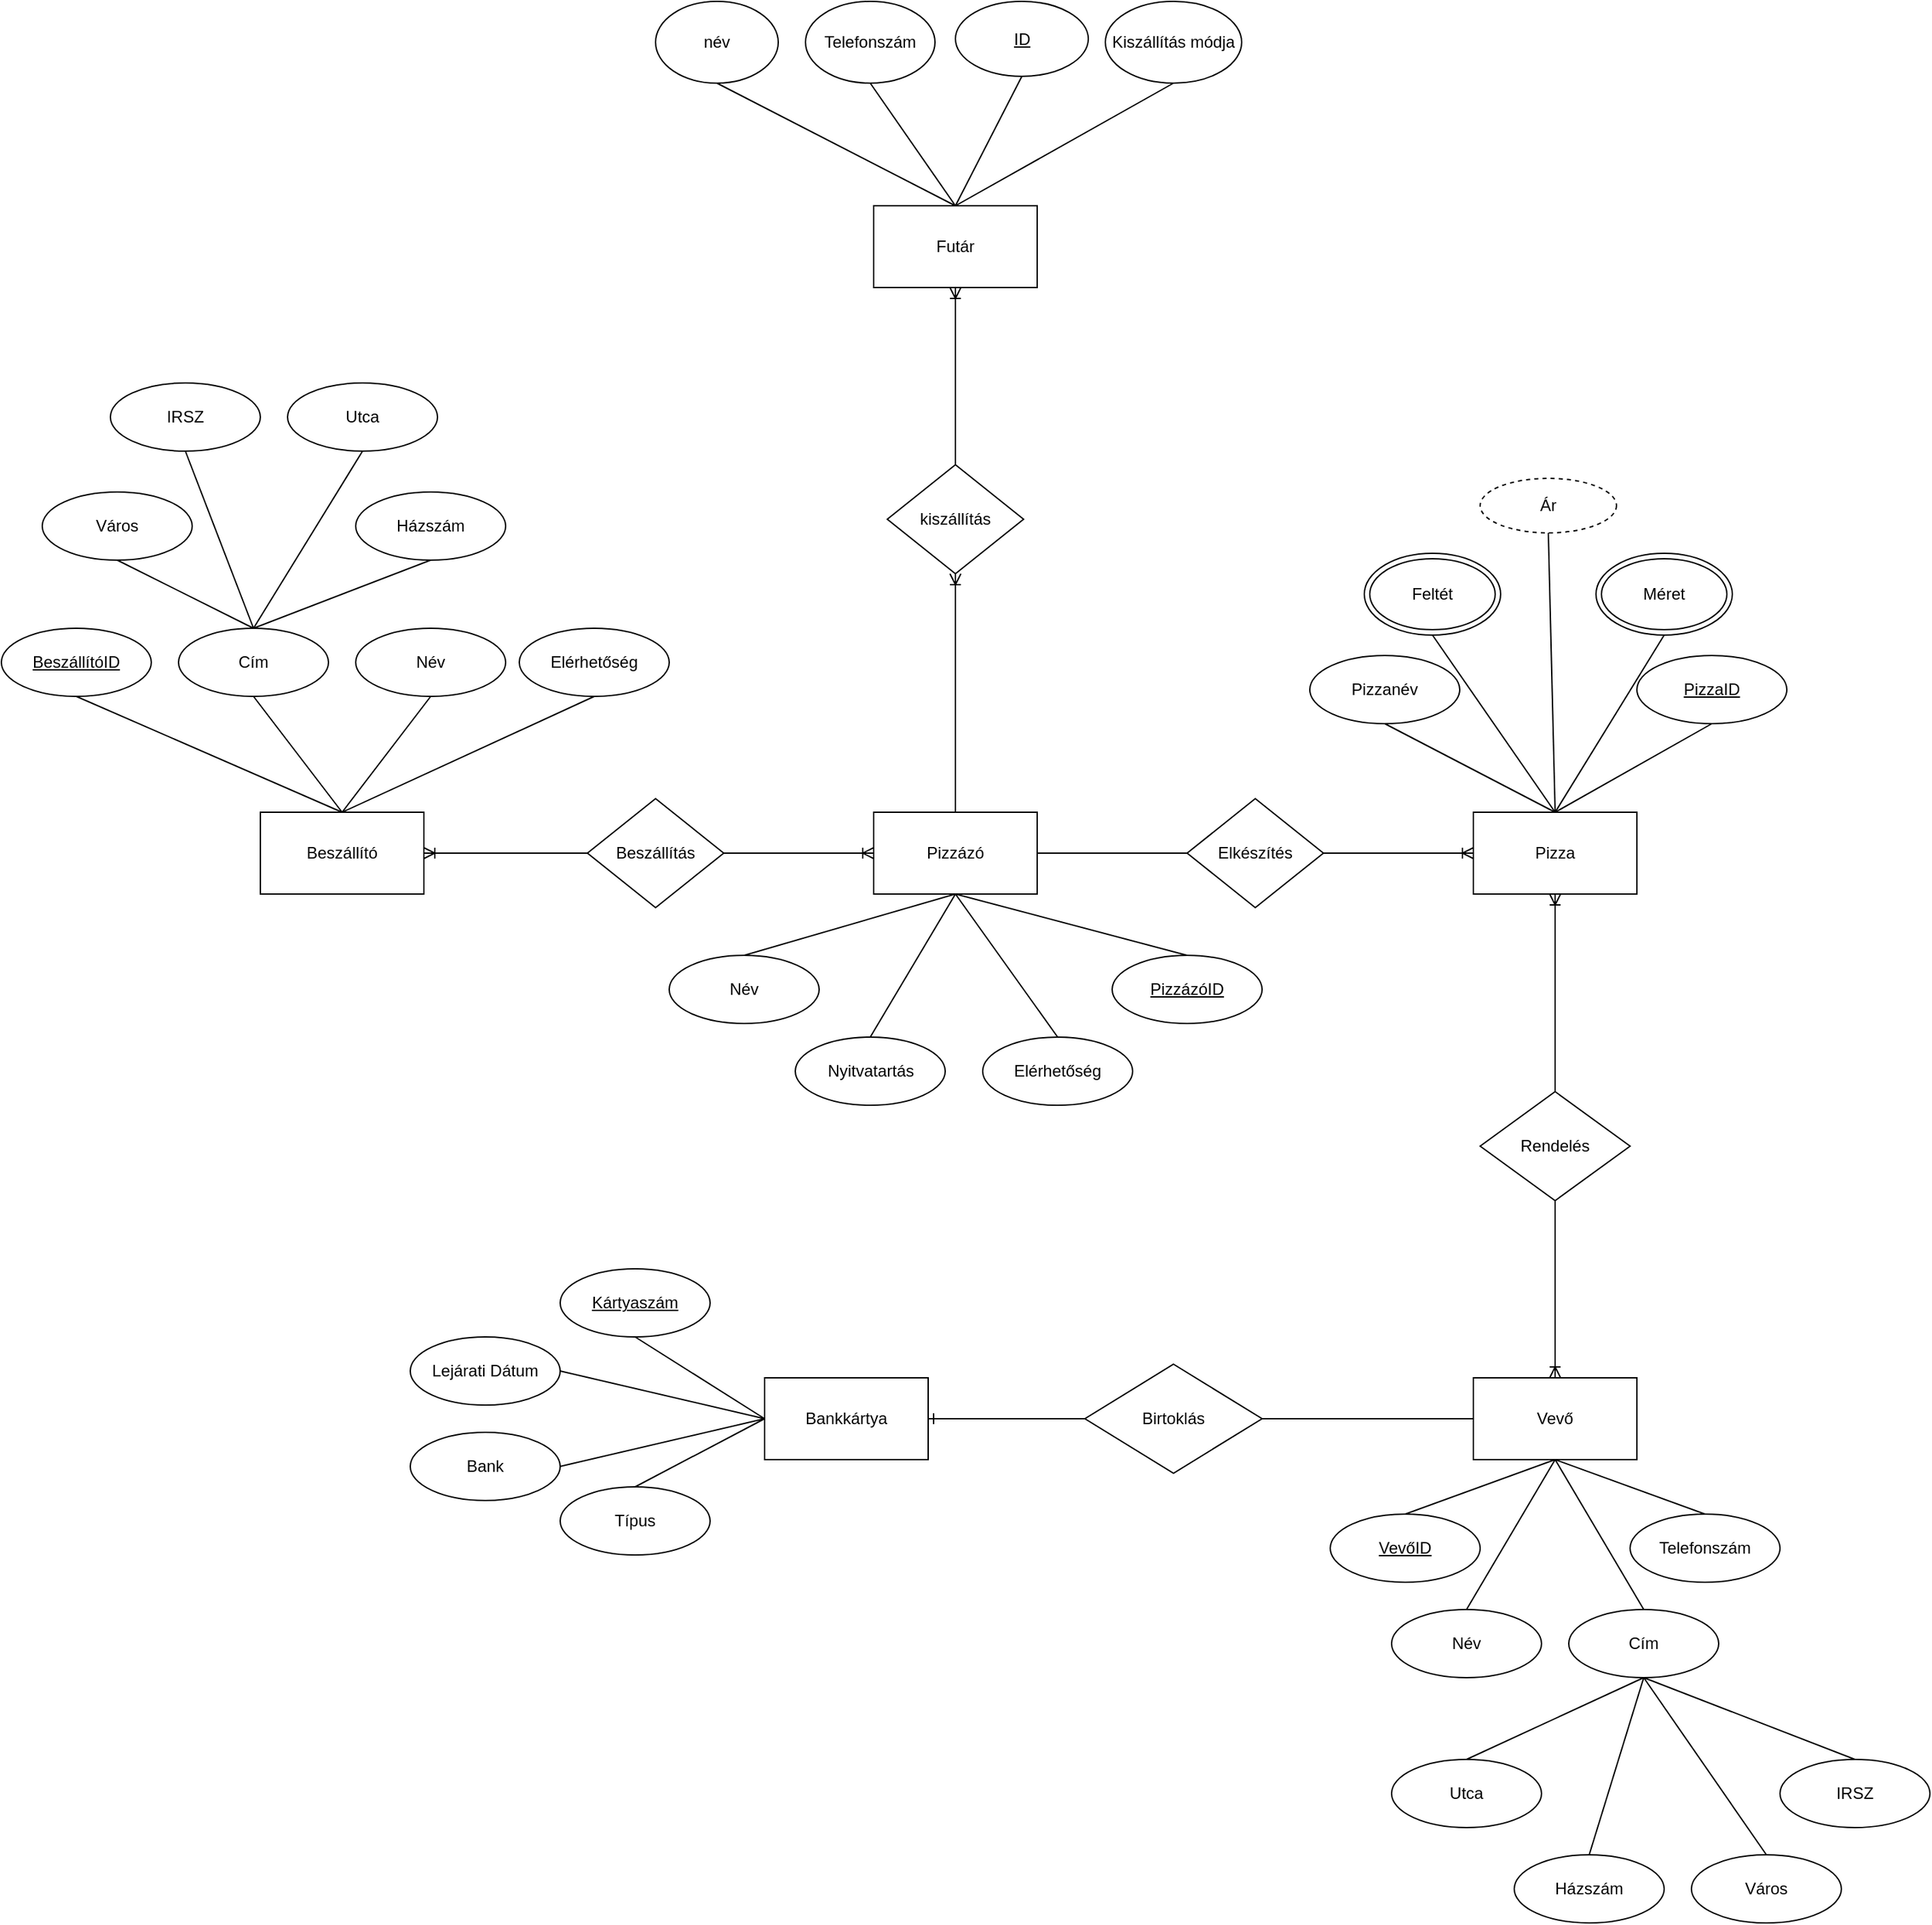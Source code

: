 <mxfile version="20.5.1" type="device"><diagram id="VxZ70AFHHrWSerUAvP18" name="1 oldal"><mxGraphModel dx="2249" dy="1923" grid="1" gridSize="10" guides="1" tooltips="1" connect="1" arrows="1" fold="1" page="1" pageScale="1" pageWidth="827" pageHeight="1169" math="0" shadow="0"><root><mxCell id="0"/><mxCell id="1" parent="0"/><mxCell id="uy7sEMHTyOz7NsWdHE6z-1" value="Futár" style="rounded=0;whiteSpace=wrap;html=1;" vertex="1" parent="1"><mxGeometry x="330" y="80" width="120" height="60" as="geometry"/></mxCell><mxCell id="uy7sEMHTyOz7NsWdHE6z-2" value="kiszállítás" style="rhombus;whiteSpace=wrap;html=1;" vertex="1" parent="1"><mxGeometry x="340" y="270" width="100" height="80" as="geometry"/></mxCell><mxCell id="uy7sEMHTyOz7NsWdHE6z-3" value="Pizzázó" style="rounded=0;whiteSpace=wrap;html=1;" vertex="1" parent="1"><mxGeometry x="330" y="525" width="120" height="60" as="geometry"/></mxCell><mxCell id="uy7sEMHTyOz7NsWdHE6z-5" value="név" style="ellipse;whiteSpace=wrap;html=1;" vertex="1" parent="1"><mxGeometry x="170" y="-70" width="90" height="60" as="geometry"/></mxCell><mxCell id="uy7sEMHTyOz7NsWdHE6z-6" value="Telefonszám" style="ellipse;whiteSpace=wrap;html=1;" vertex="1" parent="1"><mxGeometry x="280" y="-70" width="95" height="60" as="geometry"/></mxCell><mxCell id="uy7sEMHTyOz7NsWdHE6z-7" value="&lt;u&gt;ID&lt;/u&gt;" style="ellipse;whiteSpace=wrap;html=1;" vertex="1" parent="1"><mxGeometry x="390" y="-70" width="97.5" height="55" as="geometry"/></mxCell><mxCell id="uy7sEMHTyOz7NsWdHE6z-8" value="Kiszállítás módja" style="ellipse;whiteSpace=wrap;html=1;" vertex="1" parent="1"><mxGeometry x="500" y="-70" width="100" height="60" as="geometry"/></mxCell><mxCell id="uy7sEMHTyOz7NsWdHE6z-9" value="" style="endArrow=none;html=1;rounded=0;entryX=0.5;entryY=0;entryDx=0;entryDy=0;exitX=0.5;exitY=1;exitDx=0;exitDy=0;" edge="1" parent="1" source="uy7sEMHTyOz7NsWdHE6z-5" target="uy7sEMHTyOz7NsWdHE6z-1"><mxGeometry width="50" height="50" relative="1" as="geometry"><mxPoint x="390" y="210" as="sourcePoint"/><mxPoint x="440" y="160" as="targetPoint"/></mxGeometry></mxCell><mxCell id="uy7sEMHTyOz7NsWdHE6z-10" value="" style="endArrow=none;html=1;rounded=0;exitX=0.5;exitY=0;exitDx=0;exitDy=0;entryX=0.5;entryY=1;entryDx=0;entryDy=0;" edge="1" parent="1" source="uy7sEMHTyOz7NsWdHE6z-1" target="uy7sEMHTyOz7NsWdHE6z-6"><mxGeometry width="50" height="50" relative="1" as="geometry"><mxPoint x="390" y="210" as="sourcePoint"/><mxPoint x="440" y="160" as="targetPoint"/></mxGeometry></mxCell><mxCell id="uy7sEMHTyOz7NsWdHE6z-11" value="" style="endArrow=none;html=1;rounded=0;entryX=0.5;entryY=0;entryDx=0;entryDy=0;exitX=0.5;exitY=1;exitDx=0;exitDy=0;" edge="1" parent="1" source="uy7sEMHTyOz7NsWdHE6z-7" target="uy7sEMHTyOz7NsWdHE6z-1"><mxGeometry width="50" height="50" relative="1" as="geometry"><mxPoint x="390" y="210" as="sourcePoint"/><mxPoint x="440" y="160" as="targetPoint"/></mxGeometry></mxCell><mxCell id="uy7sEMHTyOz7NsWdHE6z-12" value="" style="endArrow=none;html=1;rounded=0;entryX=0.5;entryY=0;entryDx=0;entryDy=0;exitX=0.5;exitY=1;exitDx=0;exitDy=0;" edge="1" parent="1" source="uy7sEMHTyOz7NsWdHE6z-8" target="uy7sEMHTyOz7NsWdHE6z-1"><mxGeometry width="50" height="50" relative="1" as="geometry"><mxPoint x="390" y="210" as="sourcePoint"/><mxPoint x="440" y="160" as="targetPoint"/></mxGeometry></mxCell><mxCell id="uy7sEMHTyOz7NsWdHE6z-13" value="Beszállítás" style="rhombus;whiteSpace=wrap;html=1;" vertex="1" parent="1"><mxGeometry x="120" y="515" width="100" height="80" as="geometry"/></mxCell><mxCell id="uy7sEMHTyOz7NsWdHE6z-14" value="Elkészítés" style="rhombus;whiteSpace=wrap;html=1;" vertex="1" parent="1"><mxGeometry x="560" y="515" width="100" height="80" as="geometry"/></mxCell><mxCell id="uy7sEMHTyOz7NsWdHE6z-15" value="Pizza" style="rounded=0;whiteSpace=wrap;html=1;" vertex="1" parent="1"><mxGeometry x="770" y="525" width="120" height="60" as="geometry"/></mxCell><mxCell id="uy7sEMHTyOz7NsWdHE6z-16" value="Beszállító" style="rounded=0;whiteSpace=wrap;html=1;" vertex="1" parent="1"><mxGeometry x="-120" y="525" width="120" height="60" as="geometry"/></mxCell><mxCell id="uy7sEMHTyOz7NsWdHE6z-17" value="Rendelés" style="rhombus;whiteSpace=wrap;html=1;" vertex="1" parent="1"><mxGeometry x="775" y="730" width="110" height="80" as="geometry"/></mxCell><mxCell id="uy7sEMHTyOz7NsWdHE6z-18" value="Vevő" style="rounded=0;whiteSpace=wrap;html=1;" vertex="1" parent="1"><mxGeometry x="770" y="940" width="120" height="60" as="geometry"/></mxCell><mxCell id="uy7sEMHTyOz7NsWdHE6z-19" value="Birtoklás" style="rhombus;whiteSpace=wrap;html=1;" vertex="1" parent="1"><mxGeometry x="485" y="930" width="130" height="80" as="geometry"/></mxCell><mxCell id="uy7sEMHTyOz7NsWdHE6z-20" value="Bankkártya" style="rounded=0;whiteSpace=wrap;html=1;" vertex="1" parent="1"><mxGeometry x="250" y="940" width="120" height="60" as="geometry"/></mxCell><mxCell id="uy7sEMHTyOz7NsWdHE6z-21" value="&lt;u&gt;BeszállítóID&lt;/u&gt;" style="ellipse;whiteSpace=wrap;html=1;" vertex="1" parent="1"><mxGeometry x="-310" y="390" width="110" height="50" as="geometry"/></mxCell><mxCell id="uy7sEMHTyOz7NsWdHE6z-22" value="Cím" style="ellipse;whiteSpace=wrap;html=1;" vertex="1" parent="1"><mxGeometry x="-180" y="390" width="110" height="50" as="geometry"/></mxCell><mxCell id="uy7sEMHTyOz7NsWdHE6z-23" value="Név" style="ellipse;whiteSpace=wrap;html=1;" vertex="1" parent="1"><mxGeometry x="-50" y="390" width="110" height="50" as="geometry"/></mxCell><mxCell id="uy7sEMHTyOz7NsWdHE6z-24" value="Elérhetőség" style="ellipse;whiteSpace=wrap;html=1;" vertex="1" parent="1"><mxGeometry x="70" y="390" width="110" height="50" as="geometry"/></mxCell><mxCell id="uy7sEMHTyOz7NsWdHE6z-25" value="" style="endArrow=none;html=1;rounded=0;exitX=0.5;exitY=1;exitDx=0;exitDy=0;entryX=0.5;entryY=0;entryDx=0;entryDy=0;" edge="1" parent="1" source="uy7sEMHTyOz7NsWdHE6z-21" target="uy7sEMHTyOz7NsWdHE6z-16"><mxGeometry width="50" height="50" relative="1" as="geometry"><mxPoint x="10" y="410" as="sourcePoint"/><mxPoint x="60" y="360" as="targetPoint"/></mxGeometry></mxCell><mxCell id="uy7sEMHTyOz7NsWdHE6z-26" value="" style="endArrow=none;html=1;rounded=0;entryX=0.5;entryY=1;entryDx=0;entryDy=0;exitX=0.5;exitY=0;exitDx=0;exitDy=0;" edge="1" parent="1" source="uy7sEMHTyOz7NsWdHE6z-16" target="uy7sEMHTyOz7NsWdHE6z-22"><mxGeometry width="50" height="50" relative="1" as="geometry"><mxPoint x="10" y="410" as="sourcePoint"/><mxPoint x="60" y="360" as="targetPoint"/></mxGeometry></mxCell><mxCell id="uy7sEMHTyOz7NsWdHE6z-27" value="" style="endArrow=none;html=1;rounded=0;entryX=0.5;entryY=1;entryDx=0;entryDy=0;exitX=0.5;exitY=0;exitDx=0;exitDy=0;" edge="1" parent="1" source="uy7sEMHTyOz7NsWdHE6z-16" target="uy7sEMHTyOz7NsWdHE6z-23"><mxGeometry width="50" height="50" relative="1" as="geometry"><mxPoint x="-60" y="520" as="sourcePoint"/><mxPoint x="60" y="360" as="targetPoint"/></mxGeometry></mxCell><mxCell id="uy7sEMHTyOz7NsWdHE6z-29" value="" style="endArrow=none;html=1;rounded=0;entryX=0.5;entryY=1;entryDx=0;entryDy=0;exitX=0.5;exitY=0;exitDx=0;exitDy=0;" edge="1" parent="1" source="uy7sEMHTyOz7NsWdHE6z-16" target="uy7sEMHTyOz7NsWdHE6z-24"><mxGeometry width="50" height="50" relative="1" as="geometry"><mxPoint x="10" y="410" as="sourcePoint"/><mxPoint x="60" y="360" as="targetPoint"/></mxGeometry></mxCell><mxCell id="uy7sEMHTyOz7NsWdHE6z-31" value="Város" style="ellipse;whiteSpace=wrap;html=1;" vertex="1" parent="1"><mxGeometry x="-280" y="290" width="110" height="50" as="geometry"/></mxCell><mxCell id="uy7sEMHTyOz7NsWdHE6z-32" value="IRSZ" style="ellipse;whiteSpace=wrap;html=1;" vertex="1" parent="1"><mxGeometry x="-230" y="210" width="110" height="50" as="geometry"/></mxCell><mxCell id="uy7sEMHTyOz7NsWdHE6z-33" value="Utca" style="ellipse;whiteSpace=wrap;html=1;" vertex="1" parent="1"><mxGeometry x="-100" y="210" width="110" height="50" as="geometry"/></mxCell><mxCell id="uy7sEMHTyOz7NsWdHE6z-34" value="Házszám" style="ellipse;whiteSpace=wrap;html=1;" vertex="1" parent="1"><mxGeometry x="-50" y="290" width="110" height="50" as="geometry"/></mxCell><mxCell id="uy7sEMHTyOz7NsWdHE6z-35" value="" style="endArrow=none;html=1;rounded=0;entryX=0.5;entryY=1;entryDx=0;entryDy=0;exitX=0.5;exitY=0;exitDx=0;exitDy=0;" edge="1" parent="1" source="uy7sEMHTyOz7NsWdHE6z-22" target="uy7sEMHTyOz7NsWdHE6z-34"><mxGeometry width="50" height="50" relative="1" as="geometry"><mxPoint x="10" y="310" as="sourcePoint"/><mxPoint x="60" y="260" as="targetPoint"/></mxGeometry></mxCell><mxCell id="uy7sEMHTyOz7NsWdHE6z-36" value="" style="endArrow=none;html=1;rounded=0;entryX=0.5;entryY=1;entryDx=0;entryDy=0;exitX=0.5;exitY=0;exitDx=0;exitDy=0;" edge="1" parent="1" source="uy7sEMHTyOz7NsWdHE6z-22" target="uy7sEMHTyOz7NsWdHE6z-31"><mxGeometry width="50" height="50" relative="1" as="geometry"><mxPoint x="10" y="310" as="sourcePoint"/><mxPoint x="60" y="260" as="targetPoint"/></mxGeometry></mxCell><mxCell id="uy7sEMHTyOz7NsWdHE6z-37" value="" style="endArrow=none;html=1;rounded=0;entryX=0.5;entryY=1;entryDx=0;entryDy=0;exitX=0.5;exitY=0;exitDx=0;exitDy=0;" edge="1" parent="1" source="uy7sEMHTyOz7NsWdHE6z-22" target="uy7sEMHTyOz7NsWdHE6z-32"><mxGeometry width="50" height="50" relative="1" as="geometry"><mxPoint x="10" y="310" as="sourcePoint"/><mxPoint x="60" y="260" as="targetPoint"/></mxGeometry></mxCell><mxCell id="uy7sEMHTyOz7NsWdHE6z-38" value="" style="endArrow=none;html=1;rounded=0;entryX=0.5;entryY=1;entryDx=0;entryDy=0;exitX=0.5;exitY=0;exitDx=0;exitDy=0;" edge="1" parent="1" source="uy7sEMHTyOz7NsWdHE6z-22" target="uy7sEMHTyOz7NsWdHE6z-33"><mxGeometry width="50" height="50" relative="1" as="geometry"><mxPoint x="10" y="310" as="sourcePoint"/><mxPoint x="60" y="260" as="targetPoint"/></mxGeometry></mxCell><mxCell id="uy7sEMHTyOz7NsWdHE6z-39" value="&lt;u&gt;Kártyaszám&lt;/u&gt;" style="ellipse;whiteSpace=wrap;html=1;" vertex="1" parent="1"><mxGeometry x="100" y="860" width="110" height="50" as="geometry"/></mxCell><mxCell id="uy7sEMHTyOz7NsWdHE6z-40" value="Lejárati Dátum" style="ellipse;whiteSpace=wrap;html=1;" vertex="1" parent="1"><mxGeometry x="-10" y="910" width="110" height="50" as="geometry"/></mxCell><mxCell id="uy7sEMHTyOz7NsWdHE6z-41" value="Bank" style="ellipse;whiteSpace=wrap;html=1;" vertex="1" parent="1"><mxGeometry x="-10" y="980" width="110" height="50" as="geometry"/></mxCell><mxCell id="uy7sEMHTyOz7NsWdHE6z-42" value="Típus" style="ellipse;whiteSpace=wrap;html=1;" vertex="1" parent="1"><mxGeometry x="100" y="1020" width="110" height="50" as="geometry"/></mxCell><mxCell id="uy7sEMHTyOz7NsWdHE6z-43" value="" style="endArrow=none;html=1;rounded=0;entryX=0.5;entryY=1;entryDx=0;entryDy=0;exitX=0;exitY=0.5;exitDx=0;exitDy=0;" edge="1" parent="1" source="uy7sEMHTyOz7NsWdHE6z-20" target="uy7sEMHTyOz7NsWdHE6z-39"><mxGeometry width="50" height="50" relative="1" as="geometry"><mxPoint x="290" y="1110" as="sourcePoint"/><mxPoint x="340" y="1060" as="targetPoint"/></mxGeometry></mxCell><mxCell id="uy7sEMHTyOz7NsWdHE6z-44" value="" style="endArrow=none;html=1;rounded=0;entryX=1;entryY=0.5;entryDx=0;entryDy=0;exitX=0;exitY=0.5;exitDx=0;exitDy=0;" edge="1" parent="1" source="uy7sEMHTyOz7NsWdHE6z-20" target="uy7sEMHTyOz7NsWdHE6z-40"><mxGeometry width="50" height="50" relative="1" as="geometry"><mxPoint x="290" y="1110" as="sourcePoint"/><mxPoint x="340" y="1060" as="targetPoint"/></mxGeometry></mxCell><mxCell id="uy7sEMHTyOz7NsWdHE6z-45" value="" style="endArrow=none;html=1;rounded=0;exitX=1;exitY=0.5;exitDx=0;exitDy=0;entryX=0;entryY=0.5;entryDx=0;entryDy=0;" edge="1" parent="1" source="uy7sEMHTyOz7NsWdHE6z-41" target="uy7sEMHTyOz7NsWdHE6z-20"><mxGeometry width="50" height="50" relative="1" as="geometry"><mxPoint x="290" y="1110" as="sourcePoint"/><mxPoint x="340" y="1060" as="targetPoint"/></mxGeometry></mxCell><mxCell id="uy7sEMHTyOz7NsWdHE6z-46" value="" style="endArrow=none;html=1;rounded=0;entryX=0.5;entryY=0;entryDx=0;entryDy=0;exitX=0;exitY=0.5;exitDx=0;exitDy=0;" edge="1" parent="1" source="uy7sEMHTyOz7NsWdHE6z-20" target="uy7sEMHTyOz7NsWdHE6z-42"><mxGeometry width="50" height="50" relative="1" as="geometry"><mxPoint x="290" y="1110" as="sourcePoint"/><mxPoint x="340" y="1060" as="targetPoint"/></mxGeometry></mxCell><mxCell id="uy7sEMHTyOz7NsWdHE6z-47" value="Név" style="ellipse;whiteSpace=wrap;html=1;" vertex="1" parent="1"><mxGeometry x="180" y="630" width="110" height="50" as="geometry"/></mxCell><mxCell id="uy7sEMHTyOz7NsWdHE6z-48" value="Nyitvatartás" style="ellipse;whiteSpace=wrap;html=1;" vertex="1" parent="1"><mxGeometry x="272.5" y="690" width="110" height="50" as="geometry"/></mxCell><mxCell id="uy7sEMHTyOz7NsWdHE6z-49" value="Elérhetőség" style="ellipse;whiteSpace=wrap;html=1;" vertex="1" parent="1"><mxGeometry x="410" y="690" width="110" height="50" as="geometry"/></mxCell><mxCell id="uy7sEMHTyOz7NsWdHE6z-50" value="&lt;u&gt;PizzázóID&lt;/u&gt;" style="ellipse;whiteSpace=wrap;html=1;" vertex="1" parent="1"><mxGeometry x="505" y="630" width="110" height="50" as="geometry"/></mxCell><mxCell id="uy7sEMHTyOz7NsWdHE6z-51" value="" style="endArrow=none;html=1;rounded=0;entryX=0.5;entryY=0;entryDx=0;entryDy=0;exitX=0.5;exitY=1;exitDx=0;exitDy=0;" edge="1" parent="1" source="uy7sEMHTyOz7NsWdHE6z-3" target="uy7sEMHTyOz7NsWdHE6z-47"><mxGeometry width="50" height="50" relative="1" as="geometry"><mxPoint x="290" y="710" as="sourcePoint"/><mxPoint x="340" y="660" as="targetPoint"/></mxGeometry></mxCell><mxCell id="uy7sEMHTyOz7NsWdHE6z-52" value="" style="endArrow=none;html=1;rounded=0;entryX=0.5;entryY=0;entryDx=0;entryDy=0;exitX=0.5;exitY=1;exitDx=0;exitDy=0;" edge="1" parent="1" source="uy7sEMHTyOz7NsWdHE6z-3" target="uy7sEMHTyOz7NsWdHE6z-48"><mxGeometry width="50" height="50" relative="1" as="geometry"><mxPoint x="290" y="710" as="sourcePoint"/><mxPoint x="340" y="660" as="targetPoint"/></mxGeometry></mxCell><mxCell id="uy7sEMHTyOz7NsWdHE6z-53" value="" style="endArrow=none;html=1;rounded=0;entryX=0.5;entryY=0;entryDx=0;entryDy=0;exitX=0.5;exitY=1;exitDx=0;exitDy=0;" edge="1" parent="1" source="uy7sEMHTyOz7NsWdHE6z-3" target="uy7sEMHTyOz7NsWdHE6z-49"><mxGeometry width="50" height="50" relative="1" as="geometry"><mxPoint x="290" y="710" as="sourcePoint"/><mxPoint x="340" y="660" as="targetPoint"/></mxGeometry></mxCell><mxCell id="uy7sEMHTyOz7NsWdHE6z-54" value="" style="endArrow=none;html=1;rounded=0;entryX=0.5;entryY=0;entryDx=0;entryDy=0;exitX=0.5;exitY=1;exitDx=0;exitDy=0;" edge="1" parent="1" source="uy7sEMHTyOz7NsWdHE6z-3" target="uy7sEMHTyOz7NsWdHE6z-50"><mxGeometry width="50" height="50" relative="1" as="geometry"><mxPoint x="290" y="710" as="sourcePoint"/><mxPoint x="340" y="660" as="targetPoint"/></mxGeometry></mxCell><mxCell id="uy7sEMHTyOz7NsWdHE6z-56" value="Pizzanév" style="ellipse;whiteSpace=wrap;html=1;" vertex="1" parent="1"><mxGeometry x="650" y="410" width="110" height="50" as="geometry"/></mxCell><mxCell id="uy7sEMHTyOz7NsWdHE6z-57" value="&lt;u&gt;PizzaID&lt;/u&gt;" style="ellipse;whiteSpace=wrap;html=1;" vertex="1" parent="1"><mxGeometry x="890" y="410" width="110" height="50" as="geometry"/></mxCell><mxCell id="uy7sEMHTyOz7NsWdHE6z-61" value="Feltét" style="ellipse;shape=doubleEllipse;whiteSpace=wrap;html=1;" vertex="1" parent="1"><mxGeometry x="690" y="335" width="100" height="60" as="geometry"/></mxCell><mxCell id="uy7sEMHTyOz7NsWdHE6z-62" value="Méret" style="ellipse;shape=doubleEllipse;whiteSpace=wrap;html=1;" vertex="1" parent="1"><mxGeometry x="860" y="335" width="100" height="60" as="geometry"/></mxCell><mxCell id="uy7sEMHTyOz7NsWdHE6z-63" value="Ár" style="ellipse;whiteSpace=wrap;html=1;align=center;dashed=1;" vertex="1" parent="1"><mxGeometry x="775" y="280" width="100" height="40" as="geometry"/></mxCell><mxCell id="uy7sEMHTyOz7NsWdHE6z-64" value="" style="endArrow=none;html=1;rounded=0;entryX=0.5;entryY=0;entryDx=0;entryDy=0;exitX=0.5;exitY=1;exitDx=0;exitDy=0;" edge="1" parent="1" source="uy7sEMHTyOz7NsWdHE6z-56" target="uy7sEMHTyOz7NsWdHE6z-15"><mxGeometry width="50" height="50" relative="1" as="geometry"><mxPoint x="290" y="410" as="sourcePoint"/><mxPoint x="340" y="360" as="targetPoint"/></mxGeometry></mxCell><mxCell id="uy7sEMHTyOz7NsWdHE6z-65" value="" style="endArrow=none;html=1;rounded=0;entryX=0.5;entryY=0;entryDx=0;entryDy=0;exitX=0.5;exitY=1;exitDx=0;exitDy=0;" edge="1" parent="1" source="uy7sEMHTyOz7NsWdHE6z-61" target="uy7sEMHTyOz7NsWdHE6z-15"><mxGeometry width="50" height="50" relative="1" as="geometry"><mxPoint x="290" y="410" as="sourcePoint"/><mxPoint x="340" y="360" as="targetPoint"/></mxGeometry></mxCell><mxCell id="uy7sEMHTyOz7NsWdHE6z-66" value="" style="endArrow=none;html=1;rounded=0;entryX=0.5;entryY=0;entryDx=0;entryDy=0;exitX=0.5;exitY=1;exitDx=0;exitDy=0;" edge="1" parent="1" source="uy7sEMHTyOz7NsWdHE6z-63" target="uy7sEMHTyOz7NsWdHE6z-15"><mxGeometry width="50" height="50" relative="1" as="geometry"><mxPoint x="290" y="410" as="sourcePoint"/><mxPoint x="340" y="360" as="targetPoint"/></mxGeometry></mxCell><mxCell id="uy7sEMHTyOz7NsWdHE6z-67" value="" style="endArrow=none;html=1;rounded=0;entryX=0.5;entryY=0;entryDx=0;entryDy=0;exitX=0.5;exitY=1;exitDx=0;exitDy=0;" edge="1" parent="1" source="uy7sEMHTyOz7NsWdHE6z-62" target="uy7sEMHTyOz7NsWdHE6z-15"><mxGeometry width="50" height="50" relative="1" as="geometry"><mxPoint x="290" y="410" as="sourcePoint"/><mxPoint x="340" y="360" as="targetPoint"/></mxGeometry></mxCell><mxCell id="uy7sEMHTyOz7NsWdHE6z-68" value="" style="endArrow=none;html=1;rounded=0;entryX=0.5;entryY=0;entryDx=0;entryDy=0;exitX=0.5;exitY=1;exitDx=0;exitDy=0;" edge="1" parent="1" source="uy7sEMHTyOz7NsWdHE6z-57" target="uy7sEMHTyOz7NsWdHE6z-15"><mxGeometry width="50" height="50" relative="1" as="geometry"><mxPoint x="290" y="410" as="sourcePoint"/><mxPoint x="340" y="360" as="targetPoint"/></mxGeometry></mxCell><mxCell id="uy7sEMHTyOz7NsWdHE6z-69" value="&lt;u&gt;VevőID&lt;/u&gt;" style="ellipse;whiteSpace=wrap;html=1;" vertex="1" parent="1"><mxGeometry x="665" y="1040" width="110" height="50" as="geometry"/></mxCell><mxCell id="uy7sEMHTyOz7NsWdHE6z-70" value="Név" style="ellipse;whiteSpace=wrap;html=1;" vertex="1" parent="1"><mxGeometry x="710" y="1110" width="110" height="50" as="geometry"/></mxCell><mxCell id="uy7sEMHTyOz7NsWdHE6z-71" value="Cím" style="ellipse;whiteSpace=wrap;html=1;" vertex="1" parent="1"><mxGeometry x="840" y="1110" width="110" height="50" as="geometry"/></mxCell><mxCell id="uy7sEMHTyOz7NsWdHE6z-72" value="Telefonszám" style="ellipse;whiteSpace=wrap;html=1;" vertex="1" parent="1"><mxGeometry x="885" y="1040" width="110" height="50" as="geometry"/></mxCell><mxCell id="uy7sEMHTyOz7NsWdHE6z-73" value="" style="endArrow=none;html=1;rounded=0;entryX=0.5;entryY=0;entryDx=0;entryDy=0;exitX=0.5;exitY=1;exitDx=0;exitDy=0;" edge="1" parent="1" source="uy7sEMHTyOz7NsWdHE6z-18" target="uy7sEMHTyOz7NsWdHE6z-69"><mxGeometry width="50" height="50" relative="1" as="geometry"><mxPoint x="290" y="1010" as="sourcePoint"/><mxPoint x="340" y="960" as="targetPoint"/></mxGeometry></mxCell><mxCell id="uy7sEMHTyOz7NsWdHE6z-74" value="" style="endArrow=none;html=1;rounded=0;entryX=0.5;entryY=0;entryDx=0;entryDy=0;exitX=0.5;exitY=1;exitDx=0;exitDy=0;" edge="1" parent="1" source="uy7sEMHTyOz7NsWdHE6z-18" target="uy7sEMHTyOz7NsWdHE6z-70"><mxGeometry width="50" height="50" relative="1" as="geometry"><mxPoint x="290" y="1010" as="sourcePoint"/><mxPoint x="340" y="960" as="targetPoint"/></mxGeometry></mxCell><mxCell id="uy7sEMHTyOz7NsWdHE6z-75" value="" style="endArrow=none;html=1;rounded=0;entryX=0.5;entryY=0;entryDx=0;entryDy=0;exitX=0.5;exitY=1;exitDx=0;exitDy=0;" edge="1" parent="1" source="uy7sEMHTyOz7NsWdHE6z-18" target="uy7sEMHTyOz7NsWdHE6z-71"><mxGeometry width="50" height="50" relative="1" as="geometry"><mxPoint x="290" y="1010" as="sourcePoint"/><mxPoint x="340" y="960" as="targetPoint"/></mxGeometry></mxCell><mxCell id="uy7sEMHTyOz7NsWdHE6z-76" value="" style="endArrow=none;html=1;rounded=0;entryX=0.5;entryY=0;entryDx=0;entryDy=0;exitX=0.5;exitY=1;exitDx=0;exitDy=0;" edge="1" parent="1" source="uy7sEMHTyOz7NsWdHE6z-18" target="uy7sEMHTyOz7NsWdHE6z-72"><mxGeometry width="50" height="50" relative="1" as="geometry"><mxPoint x="290" y="1010" as="sourcePoint"/><mxPoint x="340" y="960" as="targetPoint"/></mxGeometry></mxCell><mxCell id="uy7sEMHTyOz7NsWdHE6z-77" value="Utca" style="ellipse;whiteSpace=wrap;html=1;" vertex="1" parent="1"><mxGeometry x="710" y="1220" width="110" height="50" as="geometry"/></mxCell><mxCell id="uy7sEMHTyOz7NsWdHE6z-78" value="Házszám" style="ellipse;whiteSpace=wrap;html=1;" vertex="1" parent="1"><mxGeometry x="800" y="1290" width="110" height="50" as="geometry"/></mxCell><mxCell id="uy7sEMHTyOz7NsWdHE6z-79" value="Város" style="ellipse;whiteSpace=wrap;html=1;" vertex="1" parent="1"><mxGeometry x="930" y="1290" width="110" height="50" as="geometry"/></mxCell><mxCell id="uy7sEMHTyOz7NsWdHE6z-80" value="IRSZ" style="ellipse;whiteSpace=wrap;html=1;" vertex="1" parent="1"><mxGeometry x="995" y="1220" width="110" height="50" as="geometry"/></mxCell><mxCell id="uy7sEMHTyOz7NsWdHE6z-81" value="" style="endArrow=none;html=1;rounded=0;entryX=0.5;entryY=0;entryDx=0;entryDy=0;exitX=0.5;exitY=1;exitDx=0;exitDy=0;" edge="1" parent="1" source="uy7sEMHTyOz7NsWdHE6z-71" target="uy7sEMHTyOz7NsWdHE6z-77"><mxGeometry width="50" height="50" relative="1" as="geometry"><mxPoint x="620" y="1210" as="sourcePoint"/><mxPoint x="670" y="1160" as="targetPoint"/></mxGeometry></mxCell><mxCell id="uy7sEMHTyOz7NsWdHE6z-82" value="" style="endArrow=none;html=1;rounded=0;entryX=0.5;entryY=0;entryDx=0;entryDy=0;exitX=0.5;exitY=1;exitDx=0;exitDy=0;" edge="1" parent="1" source="uy7sEMHTyOz7NsWdHE6z-71" target="uy7sEMHTyOz7NsWdHE6z-78"><mxGeometry width="50" height="50" relative="1" as="geometry"><mxPoint x="620" y="1210" as="sourcePoint"/><mxPoint x="670" y="1160" as="targetPoint"/></mxGeometry></mxCell><mxCell id="uy7sEMHTyOz7NsWdHE6z-83" value="" style="endArrow=none;html=1;rounded=0;entryX=0.5;entryY=0;entryDx=0;entryDy=0;exitX=0.5;exitY=1;exitDx=0;exitDy=0;" edge="1" parent="1" source="uy7sEMHTyOz7NsWdHE6z-71" target="uy7sEMHTyOz7NsWdHE6z-79"><mxGeometry width="50" height="50" relative="1" as="geometry"><mxPoint x="620" y="1210" as="sourcePoint"/><mxPoint x="670" y="1160" as="targetPoint"/></mxGeometry></mxCell><mxCell id="uy7sEMHTyOz7NsWdHE6z-84" value="" style="endArrow=none;html=1;rounded=0;entryX=0.5;entryY=0;entryDx=0;entryDy=0;exitX=0.5;exitY=1;exitDx=0;exitDy=0;" edge="1" parent="1" source="uy7sEMHTyOz7NsWdHE6z-71" target="uy7sEMHTyOz7NsWdHE6z-80"><mxGeometry width="50" height="50" relative="1" as="geometry"><mxPoint x="900" y="1160" as="sourcePoint"/><mxPoint x="670" y="1160" as="targetPoint"/></mxGeometry></mxCell><mxCell id="uy7sEMHTyOz7NsWdHE6z-85" value="" style="fontSize=12;html=1;endArrow=ERoneToMany;rounded=0;exitX=0.5;exitY=0;exitDx=0;exitDy=0;entryX=0.5;entryY=1;entryDx=0;entryDy=0;" edge="1" parent="1" source="uy7sEMHTyOz7NsWdHE6z-2" target="uy7sEMHTyOz7NsWdHE6z-1"><mxGeometry width="100" height="100" relative="1" as="geometry"><mxPoint x="590" y="340" as="sourcePoint"/><mxPoint x="690" y="240" as="targetPoint"/></mxGeometry></mxCell><mxCell id="uy7sEMHTyOz7NsWdHE6z-86" value="" style="fontSize=12;html=1;endArrow=ERoneToMany;rounded=0;exitX=0.5;exitY=0;exitDx=0;exitDy=0;entryX=0.5;entryY=1;entryDx=0;entryDy=0;" edge="1" parent="1" source="uy7sEMHTyOz7NsWdHE6z-3" target="uy7sEMHTyOz7NsWdHE6z-2"><mxGeometry width="100" height="100" relative="1" as="geometry"><mxPoint x="590" y="440" as="sourcePoint"/><mxPoint x="690" y="340" as="targetPoint"/></mxGeometry></mxCell><mxCell id="uy7sEMHTyOz7NsWdHE6z-87" value="" style="edgeStyle=entityRelationEdgeStyle;fontSize=12;html=1;endArrow=ERoneToMany;rounded=0;exitX=1;exitY=0.5;exitDx=0;exitDy=0;entryX=0;entryY=0.5;entryDx=0;entryDy=0;" edge="1" parent="1" source="uy7sEMHTyOz7NsWdHE6z-13" target="uy7sEMHTyOz7NsWdHE6z-3"><mxGeometry width="100" height="100" relative="1" as="geometry"><mxPoint x="170" y="540" as="sourcePoint"/><mxPoint x="270" y="440" as="targetPoint"/></mxGeometry></mxCell><mxCell id="uy7sEMHTyOz7NsWdHE6z-88" value="" style="edgeStyle=entityRelationEdgeStyle;fontSize=12;html=1;endArrow=ERoneToMany;rounded=0;exitX=0;exitY=0.5;exitDx=0;exitDy=0;entryX=1;entryY=0.5;entryDx=0;entryDy=0;" edge="1" parent="1" source="uy7sEMHTyOz7NsWdHE6z-13" target="uy7sEMHTyOz7NsWdHE6z-16"><mxGeometry width="100" height="100" relative="1" as="geometry"><mxPoint x="170" y="540" as="sourcePoint"/><mxPoint x="270" y="440" as="targetPoint"/></mxGeometry></mxCell><mxCell id="uy7sEMHTyOz7NsWdHE6z-90" value="" style="endArrow=none;html=1;rounded=0;exitX=1;exitY=0.5;exitDx=0;exitDy=0;entryX=0;entryY=0.5;entryDx=0;entryDy=0;" edge="1" parent="1" source="uy7sEMHTyOz7NsWdHE6z-3" target="uy7sEMHTyOz7NsWdHE6z-14"><mxGeometry width="50" height="50" relative="1" as="geometry"><mxPoint x="190" y="510" as="sourcePoint"/><mxPoint x="240" y="460" as="targetPoint"/></mxGeometry></mxCell><mxCell id="uy7sEMHTyOz7NsWdHE6z-91" value="" style="edgeStyle=entityRelationEdgeStyle;fontSize=12;html=1;endArrow=ERoneToMany;rounded=0;exitX=1;exitY=0.5;exitDx=0;exitDy=0;entryX=0;entryY=0.5;entryDx=0;entryDy=0;" edge="1" parent="1" source="uy7sEMHTyOz7NsWdHE6z-14" target="uy7sEMHTyOz7NsWdHE6z-15"><mxGeometry width="100" height="100" relative="1" as="geometry"><mxPoint x="170" y="540" as="sourcePoint"/><mxPoint x="270" y="440" as="targetPoint"/></mxGeometry></mxCell><mxCell id="uy7sEMHTyOz7NsWdHE6z-92" value="" style="fontSize=12;html=1;endArrow=ERoneToMany;rounded=0;exitX=0.5;exitY=0;exitDx=0;exitDy=0;entryX=0.5;entryY=1;entryDx=0;entryDy=0;" edge="1" parent="1" source="uy7sEMHTyOz7NsWdHE6z-17" target="uy7sEMHTyOz7NsWdHE6z-15"><mxGeometry width="100" height="100" relative="1" as="geometry"><mxPoint x="170" y="640" as="sourcePoint"/><mxPoint x="270" y="540" as="targetPoint"/></mxGeometry></mxCell><mxCell id="uy7sEMHTyOz7NsWdHE6z-93" value="" style="fontSize=12;html=1;endArrow=ERoneToMany;rounded=0;exitX=0.5;exitY=1;exitDx=0;exitDy=0;entryX=0.5;entryY=0;entryDx=0;entryDy=0;" edge="1" parent="1" source="uy7sEMHTyOz7NsWdHE6z-17" target="uy7sEMHTyOz7NsWdHE6z-18"><mxGeometry width="100" height="100" relative="1" as="geometry"><mxPoint x="170" y="840" as="sourcePoint"/><mxPoint x="270" y="740" as="targetPoint"/></mxGeometry></mxCell><mxCell id="uy7sEMHTyOz7NsWdHE6z-94" value="" style="endArrow=none;html=1;rounded=0;entryX=0;entryY=0.5;entryDx=0;entryDy=0;exitX=1;exitY=0.5;exitDx=0;exitDy=0;" edge="1" parent="1" source="uy7sEMHTyOz7NsWdHE6z-19" target="uy7sEMHTyOz7NsWdHE6z-18"><mxGeometry width="50" height="50" relative="1" as="geometry"><mxPoint x="190" y="810" as="sourcePoint"/><mxPoint x="240" y="760" as="targetPoint"/></mxGeometry></mxCell><mxCell id="uy7sEMHTyOz7NsWdHE6z-95" value="" style="edgeStyle=entityRelationEdgeStyle;fontSize=12;html=1;endArrow=ERone;endFill=1;rounded=0;exitX=0;exitY=0.5;exitDx=0;exitDy=0;entryX=1;entryY=0.5;entryDx=0;entryDy=0;" edge="1" parent="1" source="uy7sEMHTyOz7NsWdHE6z-19" target="uy7sEMHTyOz7NsWdHE6z-20"><mxGeometry width="100" height="100" relative="1" as="geometry"><mxPoint x="170" y="1040" as="sourcePoint"/><mxPoint x="270" y="940" as="targetPoint"/></mxGeometry></mxCell></root></mxGraphModel></diagram></mxfile>
